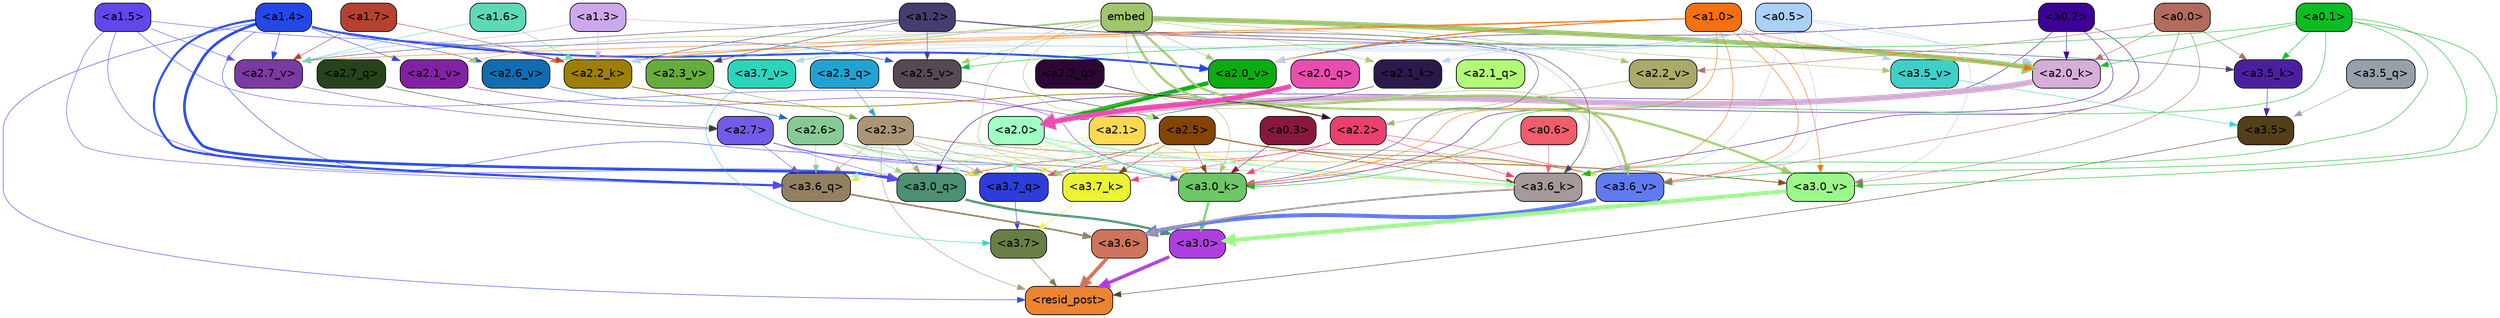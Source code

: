 strict digraph "" {
	graph [bgcolor=transparent,
		layout=dot,
		overlap=false,
		splines=true
	];
	"<a3.7>"	[color=black,
		fillcolor="#687e47",
		fontname=Helvetica,
		shape=box,
		style="filled, rounded"];
	"<resid_post>"	[color=black,
		fillcolor="#ec8431",
		fontname=Helvetica,
		shape=box,
		style="filled, rounded"];
	"<a3.7>" -> "<resid_post>"	[color="#687e47",
		penwidth=0.6];
	"<a3.6>"	[color=black,
		fillcolor="#cf735b",
		fontname=Helvetica,
		shape=box,
		style="filled, rounded"];
	"<a3.6>" -> "<resid_post>"	[color="#cf735b",
		penwidth=4.646730065345764];
	"<a3.5>"	[color=black,
		fillcolor="#533f18",
		fontname=Helvetica,
		shape=box,
		style="filled, rounded"];
	"<a3.5>" -> "<resid_post>"	[color="#533f18",
		penwidth=0.6];
	"<a3.0>"	[color=black,
		fillcolor="#af3ee0",
		fontname=Helvetica,
		shape=box,
		style="filled, rounded"];
	"<a3.0>" -> "<resid_post>"	[color="#af3ee0",
		penwidth=4.323132634162903];
	"<a2.3>"	[color=black,
		fillcolor="#aa9675",
		fontname=Helvetica,
		shape=box,
		style="filled, rounded"];
	"<a2.3>" -> "<resid_post>"	[color="#aa9675",
		penwidth=0.6];
	"<a3.7_q>"	[color=black,
		fillcolor="#2c3dd9",
		fontname=Helvetica,
		shape=box,
		style="filled, rounded"];
	"<a2.3>" -> "<a3.7_q>"	[color="#aa9675",
		penwidth=0.6];
	"<a3.6_q>"	[color=black,
		fillcolor="#938060",
		fontname=Helvetica,
		shape=box,
		style="filled, rounded"];
	"<a2.3>" -> "<a3.6_q>"	[color="#aa9675",
		penwidth=0.6];
	"<a3.0_q>"	[color=black,
		fillcolor="#4c8f72",
		fontname=Helvetica,
		shape=box,
		style="filled, rounded"];
	"<a2.3>" -> "<a3.0_q>"	[color="#aa9675",
		penwidth=0.6];
	"<a3.7_k>"	[color=black,
		fillcolor="#ebf432",
		fontname=Helvetica,
		shape=box,
		style="filled, rounded"];
	"<a2.3>" -> "<a3.7_k>"	[color="#aa9675",
		penwidth=0.6];
	"<a3.0_k>"	[color=black,
		fillcolor="#6dc764",
		fontname=Helvetica,
		shape=box,
		style="filled, rounded"];
	"<a2.3>" -> "<a3.0_k>"	[color="#aa9675",
		penwidth=0.6];
	"<a3.6_v>"	[color=black,
		fillcolor="#607aef",
		fontname=Helvetica,
		shape=box,
		style="filled, rounded"];
	"<a2.3>" -> "<a3.6_v>"	[color="#aa9675",
		penwidth=0.6];
	"<a3.0_v>"	[color=black,
		fillcolor="#9cf78b",
		fontname=Helvetica,
		shape=box,
		style="filled, rounded"];
	"<a2.3>" -> "<a3.0_v>"	[color="#aa9675",
		penwidth=0.6];
	"<a1.4>"	[color=black,
		fillcolor="#2447e7",
		fontname=Helvetica,
		shape=box,
		style="filled, rounded"];
	"<a1.4>" -> "<resid_post>"	[color="#2447e7",
		penwidth=0.6];
	"<a1.4>" -> "<a3.7_q>"	[color="#2447e7",
		penwidth=0.6];
	"<a1.4>" -> "<a3.6_q>"	[color="#2447e7",
		penwidth=2.700703263282776];
	"<a1.4>" -> "<a3.0_q>"	[color="#2447e7",
		penwidth=3.34255850315094];
	"<a2.2_k>"	[color=black,
		fillcolor="#9d7f04",
		fontname=Helvetica,
		shape=box,
		style="filled, rounded"];
	"<a1.4>" -> "<a2.2_k>"	[color="#2447e7",
		penwidth=0.6];
	"<a2.7_v>"	[color=black,
		fillcolor="#7b39a3",
		fontname=Helvetica,
		shape=box,
		style="filled, rounded"];
	"<a1.4>" -> "<a2.7_v>"	[color="#2447e7",
		penwidth=0.6];
	"<a2.6_v>"	[color=black,
		fillcolor="#116cb1",
		fontname=Helvetica,
		shape=box,
		style="filled, rounded"];
	"<a1.4>" -> "<a2.6_v>"	[color="#2447e7",
		penwidth=0.6];
	"<a2.5_v>"	[color=black,
		fillcolor="#554952",
		fontname=Helvetica,
		shape=box,
		style="filled, rounded"];
	"<a1.4>" -> "<a2.5_v>"	[color="#2447e7",
		penwidth=0.6];
	"<a2.1_v>"	[color=black,
		fillcolor="#8321a4",
		fontname=Helvetica,
		shape=box,
		style="filled, rounded"];
	"<a1.4>" -> "<a2.1_v>"	[color="#2447e7",
		penwidth=0.6];
	"<a2.0_v>"	[color=black,
		fillcolor="#0aac10",
		fontname=Helvetica,
		shape=box,
		style="filled, rounded"];
	"<a1.4>" -> "<a2.0_v>"	[color="#2447e7",
		penwidth=2.387977123260498];
	"<a3.7_q>" -> "<a3.7>"	[color="#2c3dd9",
		penwidth=0.6];
	"<a3.6_q>" -> "<a3.6>"	[color="#938060",
		penwidth=2.03758105635643];
	"<a3.5_q>"	[color=black,
		fillcolor="#96a0aa",
		fontname=Helvetica,
		shape=box,
		style="filled, rounded"];
	"<a3.5_q>" -> "<a3.5>"	[color="#96a0aa",
		penwidth=0.6];
	"<a3.0_q>" -> "<a3.0>"	[color="#4c8f72",
		penwidth=2.8638100624084473];
	"<a3.7_k>" -> "<a3.7>"	[color="#ebf432",
		penwidth=0.6];
	"<a3.6_k>"	[color=black,
		fillcolor="#a69999",
		fontname=Helvetica,
		shape=box,
		style="filled, rounded"];
	"<a3.6_k>" -> "<a3.6>"	[color="#a69999",
		penwidth=2.174198240041733];
	"<a3.5_k>"	[color=black,
		fillcolor="#4a20a0",
		fontname=Helvetica,
		shape=box,
		style="filled, rounded"];
	"<a3.5_k>" -> "<a3.5>"	[color="#4a20a0",
		penwidth=0.6];
	"<a3.0_k>" -> "<a3.0>"	[color="#6dc764",
		penwidth=2.6274144649505615];
	"<a3.7_v>"	[color=black,
		fillcolor="#2cd4bc",
		fontname=Helvetica,
		shape=box,
		style="filled, rounded"];
	"<a3.7_v>" -> "<a3.7>"	[color="#2cd4bc",
		penwidth=0.6];
	"<a3.6_v>" -> "<a3.6>"	[color="#607aef",
		penwidth=5.002329230308533];
	"<a3.5_v>"	[color=black,
		fillcolor="#3fcfc9",
		fontname=Helvetica,
		shape=box,
		style="filled, rounded"];
	"<a3.5_v>" -> "<a3.5>"	[color="#3fcfc9",
		penwidth=0.6];
	"<a3.0_v>" -> "<a3.0>"	[color="#9cf78b",
		penwidth=5.188832879066467];
	"<a2.7>"	[color=black,
		fillcolor="#735ae7",
		fontname=Helvetica,
		shape=box,
		style="filled, rounded"];
	"<a2.7>" -> "<a3.7_q>"	[color="#735ae7",
		penwidth=0.6];
	"<a2.7>" -> "<a3.6_q>"	[color="#735ae7",
		penwidth=0.6];
	"<a2.7>" -> "<a3.0_q>"	[color="#735ae7",
		penwidth=0.6];
	"<a2.7>" -> "<a3.7_k>"	[color="#735ae7",
		penwidth=0.6];
	"<a2.7>" -> "<a3.0_k>"	[color="#735ae7",
		penwidth=0.6];
	"<a2.6>"	[color=black,
		fillcolor="#88ca95",
		fontname=Helvetica,
		shape=box,
		style="filled, rounded"];
	"<a2.6>" -> "<a3.7_q>"	[color="#88ca95",
		penwidth=0.6];
	"<a2.6>" -> "<a3.6_q>"	[color="#88ca95",
		penwidth=0.6];
	"<a2.6>" -> "<a3.0_q>"	[color="#88ca95",
		penwidth=0.6];
	"<a2.6>" -> "<a3.7_k>"	[color="#88ca95",
		penwidth=0.6];
	"<a2.6>" -> "<a3.6_k>"	[color="#88ca95",
		penwidth=0.6];
	"<a2.6>" -> "<a3.0_k>"	[color="#88ca95",
		penwidth=0.6];
	"<a2.5>"	[color=black,
		fillcolor="#844402",
		fontname=Helvetica,
		shape=box,
		style="filled, rounded"];
	"<a2.5>" -> "<a3.7_q>"	[color="#844402",
		penwidth=0.6];
	"<a2.5>" -> "<a3.0_q>"	[color="#844402",
		penwidth=0.6];
	"<a2.5>" -> "<a3.7_k>"	[color="#844402",
		penwidth=0.6];
	"<a2.5>" -> "<a3.6_k>"	[color="#844402",
		penwidth=0.6];
	"<a2.5>" -> "<a3.0_k>"	[color="#844402",
		penwidth=0.6];
	"<a2.5>" -> "<a3.6_v>"	[color="#844402",
		penwidth=0.6];
	"<a2.5>" -> "<a3.0_v>"	[color="#844402",
		penwidth=0.6];
	"<a2.2>"	[color=black,
		fillcolor="#ea406e",
		fontname=Helvetica,
		shape=box,
		style="filled, rounded"];
	"<a2.2>" -> "<a3.7_q>"	[color="#ea406e",
		penwidth=0.6];
	"<a2.2>" -> "<a3.7_k>"	[color="#ea406e",
		penwidth=0.6];
	"<a2.2>" -> "<a3.6_k>"	[color="#ea406e",
		penwidth=0.6];
	"<a2.2>" -> "<a3.0_k>"	[color="#ea406e",
		penwidth=0.6];
	"<a2.2>" -> "<a3.6_v>"	[color="#ea406e",
		penwidth=0.6];
	"<a2.1>"	[color=black,
		fillcolor="#fed850",
		fontname=Helvetica,
		shape=box,
		style="filled, rounded"];
	"<a2.1>" -> "<a3.7_q>"	[color="#fed850",
		penwidth=0.6];
	"<a2.1>" -> "<a3.6_q>"	[color="#fed850",
		penwidth=0.6];
	"<a2.1>" -> "<a3.0_q>"	[color="#fed850",
		penwidth=0.6];
	"<a2.1>" -> "<a3.7_k>"	[color="#fed850",
		penwidth=0.6];
	"<a2.1>" -> "<a3.6_k>"	[color="#fed850",
		penwidth=0.6];
	"<a2.1>" -> "<a3.0_k>"	[color="#fed850",
		penwidth=0.6];
	"<a2.1>" -> "<a3.6_v>"	[color="#fed850",
		penwidth=0.6];
	"<a2.0>"	[color=black,
		fillcolor="#a1ffc4",
		fontname=Helvetica,
		shape=box,
		style="filled, rounded"];
	"<a2.0>" -> "<a3.7_q>"	[color="#a1ffc4",
		penwidth=0.6];
	"<a2.0>" -> "<a3.6_q>"	[color="#a1ffc4",
		penwidth=0.6];
	"<a2.0>" -> "<a3.0_q>"	[color="#a1ffc4",
		penwidth=0.6];
	"<a2.0>" -> "<a3.7_k>"	[color="#a1ffc4",
		penwidth=0.6];
	"<a2.0>" -> "<a3.6_k>"	[color="#a1ffc4",
		penwidth=1.6454488784074783];
	"<a2.0>" -> "<a3.0_k>"	[color="#a1ffc4",
		penwidth=2.2218968719244003];
	"<a1.5>"	[color=black,
		fillcolor="#6246ee",
		fontname=Helvetica,
		shape=box,
		style="filled, rounded"];
	"<a1.5>" -> "<a3.6_q>"	[color="#6246ee",
		penwidth=0.6];
	"<a1.5>" -> "<a3.0_q>"	[color="#6246ee",
		penwidth=0.6];
	"<a1.5>" -> "<a3.0_k>"	[color="#6246ee",
		penwidth=0.6];
	"<a1.5>" -> "<a2.2_k>"	[color="#6246ee",
		penwidth=0.6];
	"<a1.5>" -> "<a2.7_v>"	[color="#6246ee",
		penwidth=0.6];
	"<a0.2>"	[color=black,
		fillcolor="#3d0097",
		fontname=Helvetica,
		shape=box,
		style="filled, rounded"];
	"<a0.2>" -> "<a3.0_q>"	[color="#3d0097",
		penwidth=0.6];
	"<a0.2>" -> "<a3.6_k>"	[color="#3d0097",
		penwidth=0.6];
	"<a0.2>" -> "<a3.0_k>"	[color="#3d0097",
		penwidth=0.6];
	"<a2.0_k>"	[color=black,
		fillcolor="#d5add7",
		fontname=Helvetica,
		shape=box,
		style="filled, rounded"];
	"<a0.2>" -> "<a2.0_k>"	[color="#3d0097",
		penwidth=0.6];
	"<a0.2>" -> "<a2.0_v>"	[color="#3d0097",
		penwidth=0.6];
	embed	[color=black,
		fillcolor="#a0c66d",
		fontname=Helvetica,
		shape=box,
		style="filled, rounded"];
	embed -> "<a3.7_k>"	[color="#a0c66d",
		penwidth=0.6];
	embed -> "<a3.6_k>"	[color="#a0c66d",
		penwidth=0.6];
	embed -> "<a3.0_k>"	[color="#a0c66d",
		penwidth=0.6];
	embed -> "<a3.7_v>"	[color="#a0c66d",
		penwidth=0.6];
	embed -> "<a3.6_v>"	[color="#a0c66d",
		penwidth=2.8301228284835815];
	embed -> "<a3.5_v>"	[color="#a0c66d",
		penwidth=0.6];
	embed -> "<a3.0_v>"	[color="#a0c66d",
		penwidth=2.7660785913467407];
	embed -> "<a2.2_k>"	[color="#a0c66d",
		penwidth=0.7099294662475586];
	"<a2.1_k>"	[color=black,
		fillcolor="#2b194c",
		fontname=Helvetica,
		shape=box,
		style="filled, rounded"];
	embed -> "<a2.1_k>"	[color="#a0c66d",
		penwidth=0.6];
	embed -> "<a2.0_k>"	[color="#a0c66d",
		penwidth=6.075345039367676];
	embed -> "<a2.5_v>"	[color="#a0c66d",
		penwidth=0.6];
	"<a2.3_v>"	[color=black,
		fillcolor="#64ad3b",
		fontname=Helvetica,
		shape=box,
		style="filled, rounded"];
	embed -> "<a2.3_v>"	[color="#a0c66d",
		penwidth=0.6];
	"<a2.2_v>"	[color=black,
		fillcolor="#a9a968",
		fontname=Helvetica,
		shape=box,
		style="filled, rounded"];
	embed -> "<a2.2_v>"	[color="#a0c66d",
		penwidth=0.6909599304199219];
	embed -> "<a2.1_v>"	[color="#a0c66d",
		penwidth=0.6];
	embed -> "<a2.0_v>"	[color="#a0c66d",
		penwidth=0.6];
	"<a1.2>"	[color=black,
		fillcolor="#443d6e",
		fontname=Helvetica,
		shape=box,
		style="filled, rounded"];
	"<a1.2>" -> "<a3.6_k>"	[color="#443d6e",
		penwidth=0.6];
	"<a1.2>" -> "<a3.5_k>"	[color="#443d6e",
		penwidth=0.6];
	"<a1.2>" -> "<a3.0_k>"	[color="#443d6e",
		penwidth=0.6];
	"<a1.2>" -> "<a2.2_k>"	[color="#443d6e",
		penwidth=0.6];
	"<a1.2>" -> "<a2.7_v>"	[color="#443d6e",
		penwidth=0.6];
	"<a1.2>" -> "<a2.5_v>"	[color="#443d6e",
		penwidth=0.6];
	"<a1.2>" -> "<a2.3_v>"	[color="#443d6e",
		penwidth=0.6];
	"<a1.0>"	[color=black,
		fillcolor="#f6700d",
		fontname=Helvetica,
		shape=box,
		style="filled, rounded"];
	"<a1.0>" -> "<a3.6_k>"	[color="#f6700d",
		penwidth=0.6];
	"<a1.0>" -> "<a3.0_k>"	[color="#f6700d",
		penwidth=0.6];
	"<a1.0>" -> "<a3.6_v>"	[color="#f6700d",
		penwidth=0.6];
	"<a1.0>" -> "<a3.0_v>"	[color="#f6700d",
		penwidth=0.6];
	"<a1.0>" -> "<a2.2_k>"	[color="#f6700d",
		penwidth=0.6];
	"<a1.0>" -> "<a2.0_k>"	[color="#f6700d",
		penwidth=0.6];
	"<a1.0>" -> "<a2.7_v>"	[color="#f6700d",
		penwidth=0.6];
	"<a1.0>" -> "<a2.6_v>"	[color="#f6700d",
		penwidth=0.6];
	"<a1.0>" -> "<a2.0_v>"	[color="#f6700d",
		penwidth=1.2435333728790283];
	"<a0.6>"	[color=black,
		fillcolor="#f05d6b",
		fontname=Helvetica,
		shape=box,
		style="filled, rounded"];
	"<a0.6>" -> "<a3.6_k>"	[color="#f05d6b",
		penwidth=0.6];
	"<a0.6>" -> "<a3.0_k>"	[color="#f05d6b",
		penwidth=0.6];
	"<a0.5>"	[color=black,
		fillcolor="#abd0f9",
		fontname=Helvetica,
		shape=box,
		style="filled, rounded"];
	"<a0.5>" -> "<a3.6_k>"	[color="#abd0f9",
		penwidth=0.6];
	"<a0.5>" -> "<a3.7_v>"	[color="#abd0f9",
		penwidth=0.6];
	"<a0.5>" -> "<a3.6_v>"	[color="#abd0f9",
		penwidth=0.6];
	"<a0.5>" -> "<a3.5_v>"	[color="#abd0f9",
		penwidth=0.6];
	"<a0.5>" -> "<a3.0_v>"	[color="#abd0f9",
		penwidth=0.6124261617660522];
	"<a0.5>" -> "<a2.2_k>"	[color="#abd0f9",
		penwidth=0.6];
	"<a0.5>" -> "<a2.1_k>"	[color="#abd0f9",
		penwidth=0.6];
	"<a0.5>" -> "<a2.0_k>"	[color="#abd0f9",
		penwidth=0.6112704277038574];
	"<a0.5>" -> "<a2.0_v>"	[color="#abd0f9",
		penwidth=0.6];
	"<a0.1>"	[color=black,
		fillcolor="#0bbd22",
		fontname=Helvetica,
		shape=box,
		style="filled, rounded"];
	"<a0.1>" -> "<a3.6_k>"	[color="#0bbd22",
		penwidth=0.6];
	"<a0.1>" -> "<a3.5_k>"	[color="#0bbd22",
		penwidth=0.6];
	"<a0.1>" -> "<a3.0_k>"	[color="#0bbd22",
		penwidth=0.6];
	"<a0.1>" -> "<a3.6_v>"	[color="#0bbd22",
		penwidth=0.6];
	"<a0.1>" -> "<a3.0_v>"	[color="#0bbd22",
		penwidth=0.6];
	"<a0.1>" -> "<a2.0_k>"	[color="#0bbd22",
		penwidth=0.6];
	"<a0.1>" -> "<a2.5_v>"	[color="#0bbd22",
		penwidth=0.6];
	"<a0.0>"	[color=black,
		fillcolor="#b26b5c",
		fontname=Helvetica,
		shape=box,
		style="filled, rounded"];
	"<a0.0>" -> "<a3.5_k>"	[color="#b26b5c",
		penwidth=0.6];
	"<a0.0>" -> "<a3.6_v>"	[color="#b26b5c",
		penwidth=0.6];
	"<a0.0>" -> "<a3.0_v>"	[color="#b26b5c",
		penwidth=0.6];
	"<a0.0>" -> "<a2.0_k>"	[color="#b26b5c",
		penwidth=0.6];
	"<a0.0>" -> "<a2.2_v>"	[color="#b26b5c",
		penwidth=0.6];
	"<a0.3>"	[color=black,
		fillcolor="#87183c",
		fontname=Helvetica,
		shape=box,
		style="filled, rounded"];
	"<a0.3>" -> "<a3.0_k>"	[color="#87183c",
		penwidth=0.6];
	"<a1.3>"	[color=black,
		fillcolor="#cda9ec",
		fontname=Helvetica,
		shape=box,
		style="filled, rounded"];
	"<a1.3>" -> "<a3.6_v>"	[color="#cda9ec",
		penwidth=0.6];
	"<a1.3>" -> "<a2.2_k>"	[color="#cda9ec",
		penwidth=0.6];
	"<a1.3>" -> "<a2.7_v>"	[color="#cda9ec",
		penwidth=0.6];
	"<a2.7_q>"	[color=black,
		fillcolor="#27431c",
		fontname=Helvetica,
		shape=box,
		style="filled, rounded"];
	"<a2.7_q>" -> "<a2.7>"	[color="#27431c",
		penwidth=0.6];
	"<a2.3_q>"	[color=black,
		fillcolor="#22a2d3",
		fontname=Helvetica,
		shape=box,
		style="filled, rounded"];
	"<a2.3_q>" -> "<a2.3>"	[color="#22a2d3",
		penwidth=0.6];
	"<a2.2_q>"	[color=black,
		fillcolor="#2e0636",
		fontname=Helvetica,
		shape=box,
		style="filled, rounded"];
	"<a2.2_q>" -> "<a2.2>"	[color="#2e0636",
		penwidth=0.8114519119262695];
	"<a2.1_q>"	[color=black,
		fillcolor="#b2fa77",
		fontname=Helvetica,
		shape=box,
		style="filled, rounded"];
	"<a2.1_q>" -> "<a2.1>"	[color="#b2fa77",
		penwidth=0.6];
	"<a2.0_q>"	[color=black,
		fillcolor="#ea4db0",
		fontname=Helvetica,
		shape=box,
		style="filled, rounded"];
	"<a2.0_q>" -> "<a2.0>"	[color="#ea4db0",
		penwidth=6.2323237657547];
	"<a2.2_k>" -> "<a2.2>"	[color="#9d7f04",
		penwidth=0.9331893920898438];
	"<a2.1_k>" -> "<a2.1>"	[color="#2b194c",
		penwidth=0.6];
	"<a2.0_k>" -> "<a2.0>"	[color="#d5add7",
		penwidth=7.158664226531982];
	"<a2.7_v>" -> "<a2.7>"	[color="#7b39a3",
		penwidth=0.6];
	"<a2.6_v>" -> "<a2.6>"	[color="#116cb1",
		penwidth=0.6];
	"<a2.5_v>" -> "<a2.5>"	[color="#554952",
		penwidth=0.6657319068908691];
	"<a2.3_v>" -> "<a2.3>"	[color="#64ad3b",
		penwidth=0.6];
	"<a2.2_v>" -> "<a2.2>"	[color="#a9a968",
		penwidth=0.6];
	"<a2.1_v>" -> "<a2.1>"	[color="#8321a4",
		penwidth=0.6];
	"<a2.0_v>" -> "<a2.0>"	[color="#0aac10",
		penwidth=5.380099236965179];
	"<a1.7>"	[color=black,
		fillcolor="#b74130",
		fontname=Helvetica,
		shape=box,
		style="filled, rounded"];
	"<a1.7>" -> "<a2.2_k>"	[color="#b74130",
		penwidth=0.6];
	"<a1.7>" -> "<a2.7_v>"	[color="#b74130",
		penwidth=0.6];
	"<a1.6>"	[color=black,
		fillcolor="#5cdab6",
		fontname=Helvetica,
		shape=box,
		style="filled, rounded"];
	"<a1.6>" -> "<a2.2_k>"	[color="#5cdab6",
		penwidth=0.6];
	"<a1.6>" -> "<a2.7_v>"	[color="#5cdab6",
		penwidth=0.6];
}
